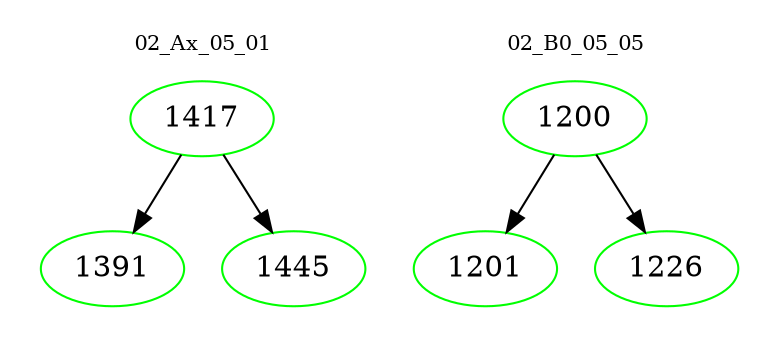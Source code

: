 digraph{
subgraph cluster_0 {
color = white
label = "02_Ax_05_01";
fontsize=10;
T0_1417 [label="1417", color="green"]
T0_1417 -> T0_1391 [color="black"]
T0_1391 [label="1391", color="green"]
T0_1417 -> T0_1445 [color="black"]
T0_1445 [label="1445", color="green"]
}
subgraph cluster_1 {
color = white
label = "02_B0_05_05";
fontsize=10;
T1_1200 [label="1200", color="green"]
T1_1200 -> T1_1201 [color="black"]
T1_1201 [label="1201", color="green"]
T1_1200 -> T1_1226 [color="black"]
T1_1226 [label="1226", color="green"]
}
}

